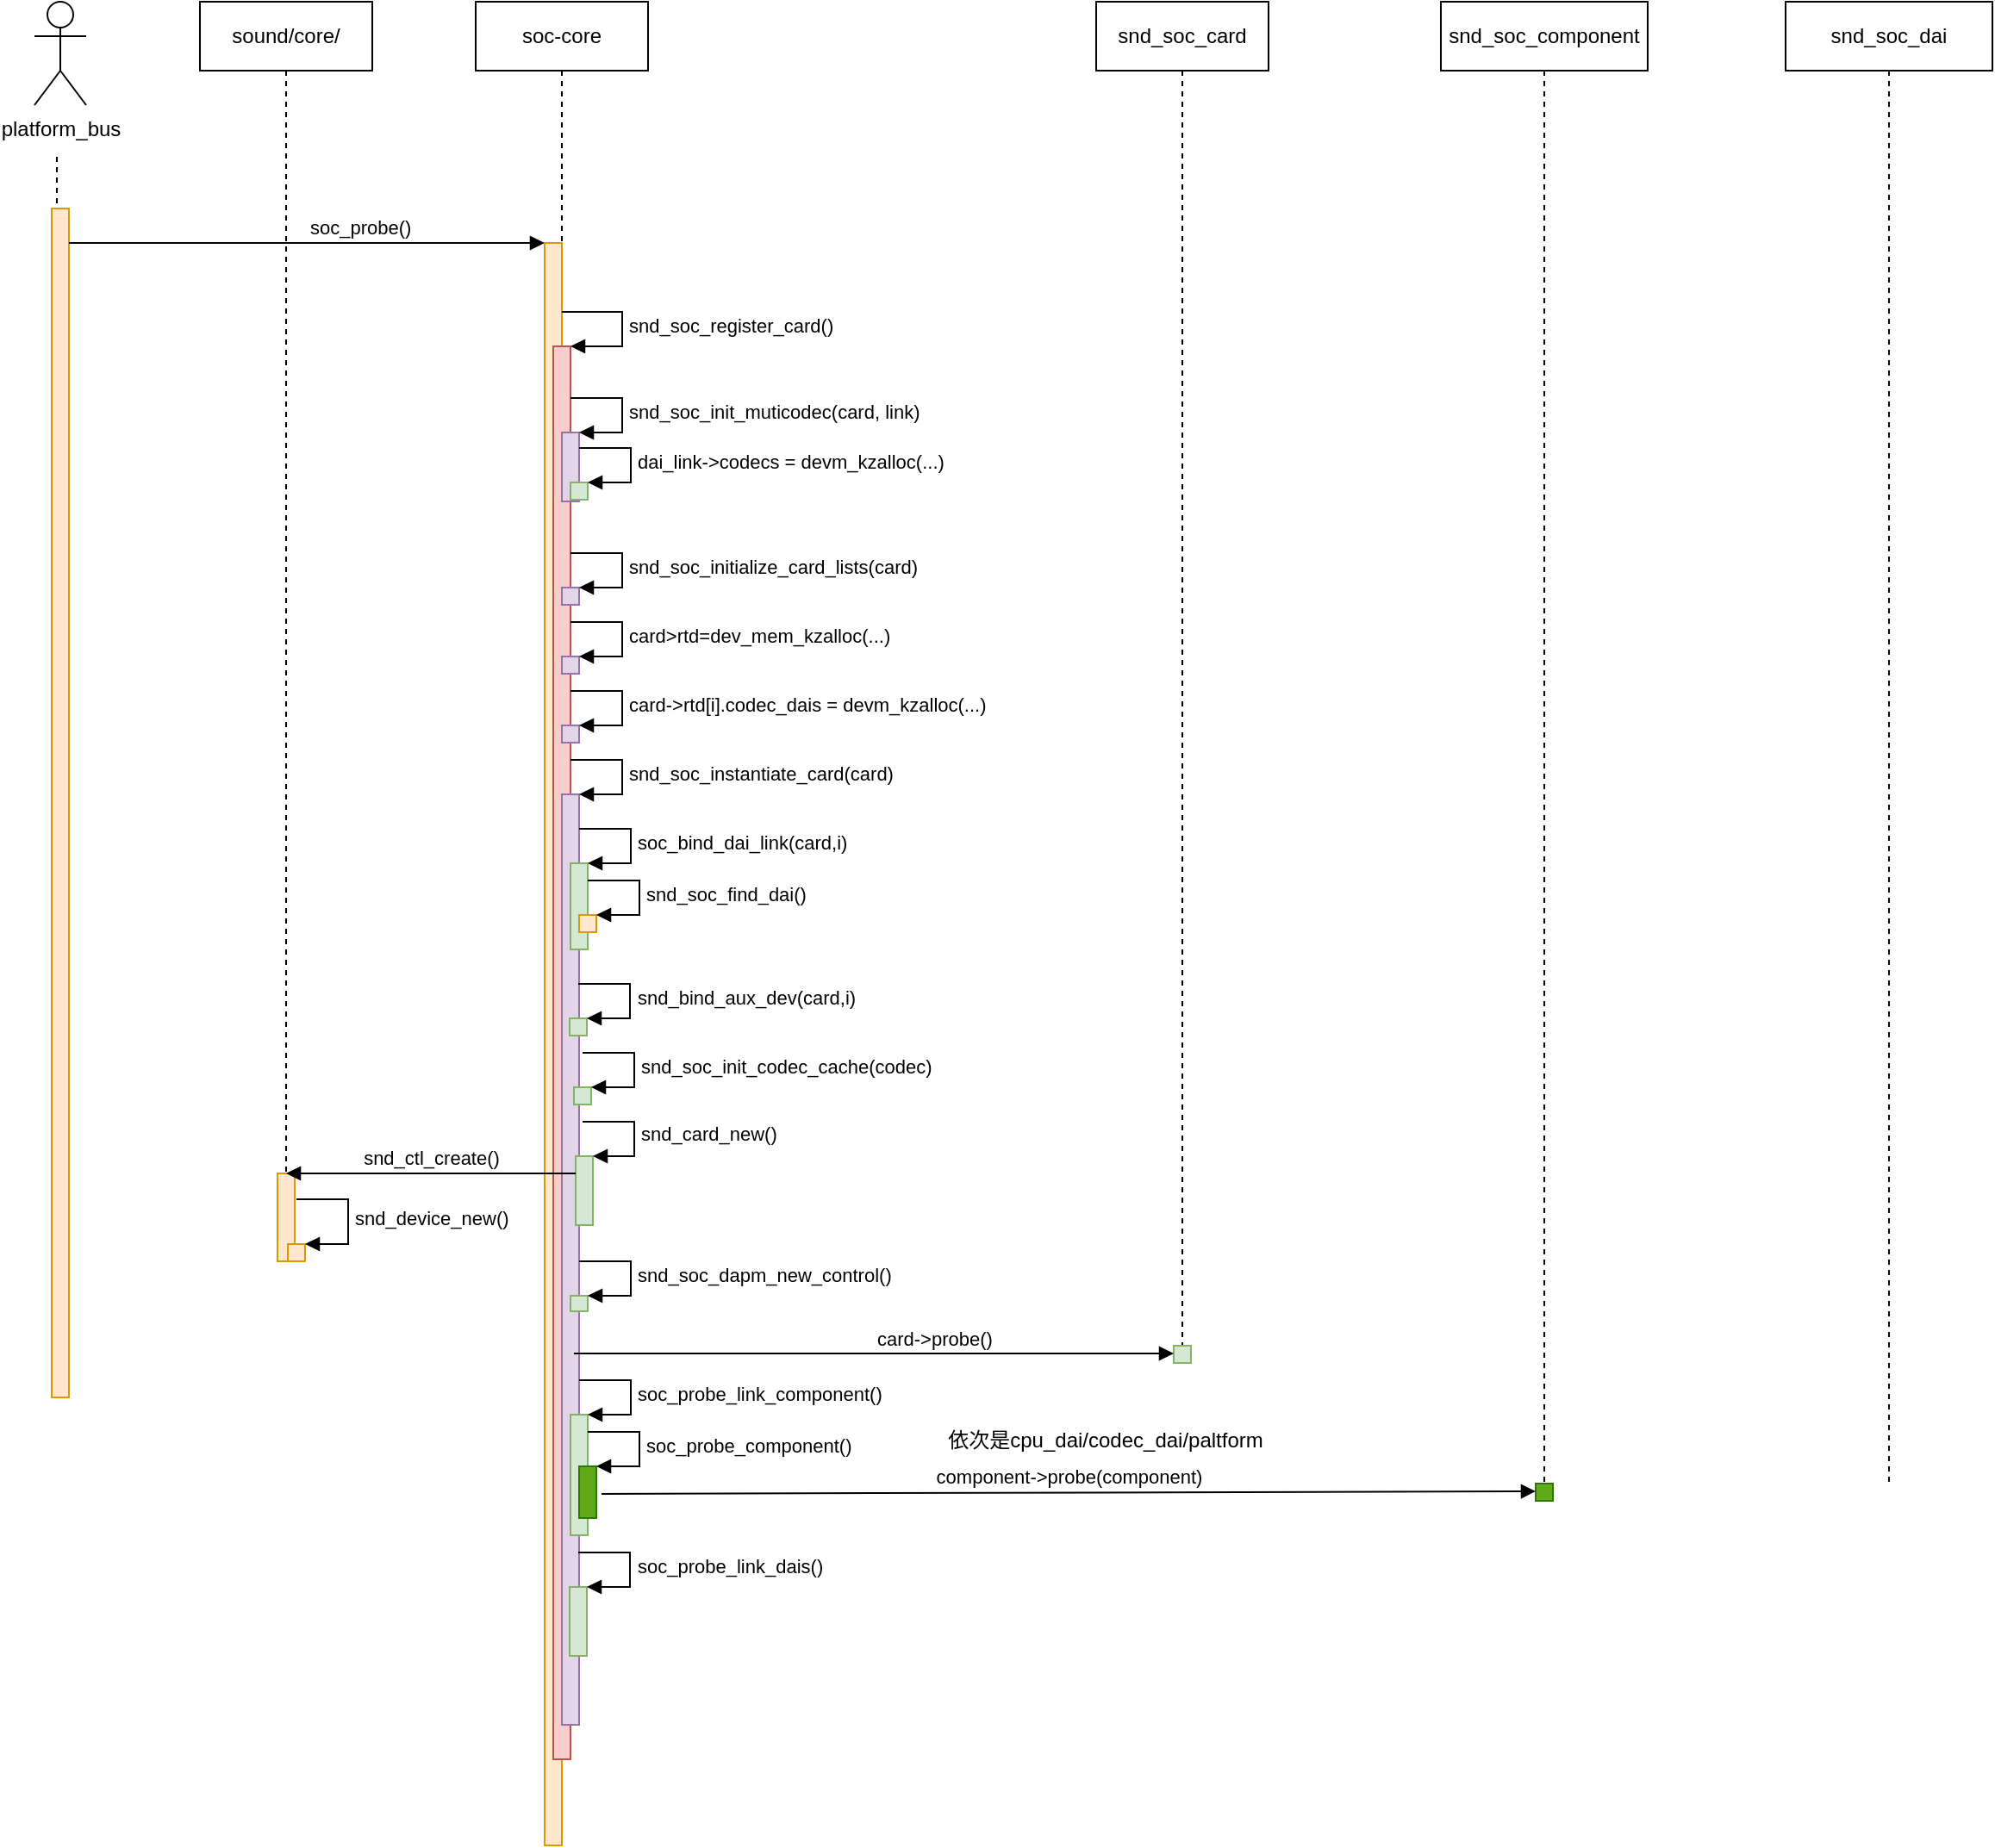 <mxfile version="20.4.2" type="github">
  <diagram id="NXhFafC3pkW00RlGWNQT" name="第 1 页">
    <mxGraphModel dx="1422" dy="800" grid="1" gridSize="10" guides="1" tooltips="1" connect="1" arrows="1" fold="1" page="1" pageScale="1" pageWidth="1654" pageHeight="1169" math="0" shadow="0">
      <root>
        <mxCell id="0" />
        <mxCell id="1" parent="0" />
        <mxCell id="oarNNeKdy15qIypyYPPy-64" value="" style="html=1;points=[];perimeter=orthogonalPerimeter;fillColor=#ffe6cc;strokeColor=#d79b00;" vertex="1" parent="1">
          <mxGeometry x="285" y="720" width="10" height="51" as="geometry" />
        </mxCell>
        <mxCell id="oarNNeKdy15qIypyYPPy-2" value="" style="html=1;points=[];perimeter=orthogonalPerimeter;fillColor=#ffe6cc;strokeColor=#d79b00;" vertex="1" parent="1">
          <mxGeometry x="154" y="160" width="10" height="690" as="geometry" />
        </mxCell>
        <mxCell id="oarNNeKdy15qIypyYPPy-18" value="sound/core/" style="shape=umlLifeline;perimeter=lifelinePerimeter;whiteSpace=wrap;html=1;container=1;collapsible=0;recursiveResize=0;outlineConnect=0;" vertex="1" parent="1">
          <mxGeometry x="240" y="40" width="100" height="680" as="geometry" />
        </mxCell>
        <mxCell id="oarNNeKdy15qIypyYPPy-23" value="platform_bus" style="shape=umlActor;verticalLabelPosition=bottom;verticalAlign=top;html=1;" vertex="1" parent="1">
          <mxGeometry x="144" y="40" width="30" height="60" as="geometry" />
        </mxCell>
        <mxCell id="oarNNeKdy15qIypyYPPy-24" value="" style="line;strokeWidth=1;fillColor=none;align=left;verticalAlign=middle;spacingTop=-1;spacingLeft=3;spacingRight=3;rotatable=0;labelPosition=right;points=[];portConstraint=eastwest;strokeColor=inherit;dashed=1;direction=south;" vertex="1" parent="1">
          <mxGeometry x="153" y="130" width="8" height="30" as="geometry" />
        </mxCell>
        <mxCell id="oarNNeKdy15qIypyYPPy-26" value="soc_probe()" style="html=1;verticalAlign=bottom;endArrow=block;rounded=0;align=left;" edge="1" parent="1">
          <mxGeometry width="80" relative="1" as="geometry">
            <mxPoint x="164" y="180" as="sourcePoint" />
            <mxPoint x="440" y="180" as="targetPoint" />
          </mxGeometry>
        </mxCell>
        <mxCell id="oarNNeKdy15qIypyYPPy-27" value="" style="html=1;points=[];perimeter=orthogonalPerimeter;fillColor=#ffe6cc;strokeColor=#d79b00;" vertex="1" parent="1">
          <mxGeometry x="440" y="180" width="10" height="930" as="geometry" />
        </mxCell>
        <mxCell id="oarNNeKdy15qIypyYPPy-28" value="soc-core" style="shape=umlLifeline;perimeter=lifelinePerimeter;whiteSpace=wrap;html=1;container=1;collapsible=0;recursiveResize=0;outlineConnect=0;" vertex="1" parent="1">
          <mxGeometry x="400" y="40" width="100" height="140" as="geometry" />
        </mxCell>
        <mxCell id="oarNNeKdy15qIypyYPPy-29" value="" style="html=1;points=[];perimeter=orthogonalPerimeter;fillColor=#f8cecc;strokeColor=#b85450;" vertex="1" parent="1">
          <mxGeometry x="445" y="240" width="10" height="820" as="geometry" />
        </mxCell>
        <mxCell id="oarNNeKdy15qIypyYPPy-30" value="snd_soc_register_card()" style="edgeStyle=orthogonalEdgeStyle;html=1;align=left;spacingLeft=2;endArrow=block;rounded=0;entryX=1;entryY=0;" edge="1" target="oarNNeKdy15qIypyYPPy-29" parent="1">
          <mxGeometry relative="1" as="geometry">
            <mxPoint x="450" y="220" as="sourcePoint" />
            <Array as="points">
              <mxPoint x="485" y="220" />
              <mxPoint x="485" y="240" />
            </Array>
          </mxGeometry>
        </mxCell>
        <mxCell id="oarNNeKdy15qIypyYPPy-31" value="" style="html=1;points=[];perimeter=orthogonalPerimeter;fillColor=#e1d5e7;strokeColor=#9673a6;" vertex="1" parent="1">
          <mxGeometry x="450" y="290" width="10" height="40" as="geometry" />
        </mxCell>
        <mxCell id="oarNNeKdy15qIypyYPPy-32" value="snd_soc_init_muticodec(card, link)" style="edgeStyle=orthogonalEdgeStyle;html=1;align=left;spacingLeft=2;endArrow=block;rounded=0;entryX=1;entryY=0;" edge="1" target="oarNNeKdy15qIypyYPPy-31" parent="1">
          <mxGeometry relative="1" as="geometry">
            <mxPoint x="455" y="270" as="sourcePoint" />
            <Array as="points">
              <mxPoint x="485" y="270" />
            </Array>
          </mxGeometry>
        </mxCell>
        <mxCell id="oarNNeKdy15qIypyYPPy-34" value="" style="html=1;points=[];perimeter=orthogonalPerimeter;fillColor=#d5e8d4;strokeColor=#82b366;" vertex="1" parent="1">
          <mxGeometry x="455" y="319" width="10" height="10" as="geometry" />
        </mxCell>
        <mxCell id="oarNNeKdy15qIypyYPPy-35" value="dai_link-&amp;gt;codecs = devm_kzalloc(...)" style="edgeStyle=orthogonalEdgeStyle;html=1;align=left;spacingLeft=2;endArrow=block;rounded=0;entryX=1;entryY=0;" edge="1" target="oarNNeKdy15qIypyYPPy-34" parent="1">
          <mxGeometry relative="1" as="geometry">
            <mxPoint x="460" y="299" as="sourcePoint" />
            <Array as="points">
              <mxPoint x="490" y="299" />
            </Array>
          </mxGeometry>
        </mxCell>
        <mxCell id="oarNNeKdy15qIypyYPPy-40" value="" style="html=1;points=[];perimeter=orthogonalPerimeter;fillColor=#e1d5e7;strokeColor=#9673a6;" vertex="1" parent="1">
          <mxGeometry x="450" y="380" width="10" height="10" as="geometry" />
        </mxCell>
        <mxCell id="oarNNeKdy15qIypyYPPy-41" value="snd_soc_initialize_card_lists(card)" style="edgeStyle=orthogonalEdgeStyle;html=1;align=left;spacingLeft=2;endArrow=block;rounded=0;entryX=1;entryY=0;" edge="1" target="oarNNeKdy15qIypyYPPy-40" parent="1">
          <mxGeometry relative="1" as="geometry">
            <mxPoint x="455" y="360" as="sourcePoint" />
            <Array as="points">
              <mxPoint x="485" y="360" />
            </Array>
          </mxGeometry>
        </mxCell>
        <mxCell id="oarNNeKdy15qIypyYPPy-42" value="" style="html=1;points=[];perimeter=orthogonalPerimeter;fillColor=#e1d5e7;strokeColor=#9673a6;" vertex="1" parent="1">
          <mxGeometry x="450" y="420" width="10" height="10" as="geometry" />
        </mxCell>
        <mxCell id="oarNNeKdy15qIypyYPPy-43" value="card&amp;gt;rtd=dev_mem_kzalloc(...)" style="edgeStyle=orthogonalEdgeStyle;html=1;align=left;spacingLeft=2;endArrow=block;rounded=0;entryX=1;entryY=0;" edge="1" target="oarNNeKdy15qIypyYPPy-42" parent="1">
          <mxGeometry relative="1" as="geometry">
            <mxPoint x="455" y="400" as="sourcePoint" />
            <Array as="points">
              <mxPoint x="485" y="400" />
            </Array>
          </mxGeometry>
        </mxCell>
        <mxCell id="oarNNeKdy15qIypyYPPy-44" value="" style="html=1;points=[];perimeter=orthogonalPerimeter;fillColor=#e1d5e7;strokeColor=#9673a6;" vertex="1" parent="1">
          <mxGeometry x="450" y="460" width="10" height="10" as="geometry" />
        </mxCell>
        <mxCell id="oarNNeKdy15qIypyYPPy-45" value="card-&amp;gt;rtd[i].codec_dais = devm_kzalloc(...)" style="edgeStyle=orthogonalEdgeStyle;html=1;align=left;spacingLeft=2;endArrow=block;rounded=0;entryX=1;entryY=0;" edge="1" target="oarNNeKdy15qIypyYPPy-44" parent="1">
          <mxGeometry relative="1" as="geometry">
            <mxPoint x="455" y="440" as="sourcePoint" />
            <Array as="points">
              <mxPoint x="485" y="440" />
            </Array>
          </mxGeometry>
        </mxCell>
        <mxCell id="oarNNeKdy15qIypyYPPy-46" value="" style="html=1;points=[];perimeter=orthogonalPerimeter;fillColor=#e1d5e7;strokeColor=#9673a6;" vertex="1" parent="1">
          <mxGeometry x="450" y="500" width="10" height="540" as="geometry" />
        </mxCell>
        <mxCell id="oarNNeKdy15qIypyYPPy-47" value="snd_soc_instantiate_card(card)" style="edgeStyle=orthogonalEdgeStyle;html=1;align=left;spacingLeft=2;endArrow=block;rounded=0;entryX=1;entryY=0;" edge="1" target="oarNNeKdy15qIypyYPPy-46" parent="1">
          <mxGeometry relative="1" as="geometry">
            <mxPoint x="455" y="480" as="sourcePoint" />
            <Array as="points">
              <mxPoint x="485" y="480" />
            </Array>
          </mxGeometry>
        </mxCell>
        <mxCell id="oarNNeKdy15qIypyYPPy-48" value="" style="html=1;points=[];perimeter=orthogonalPerimeter;fillColor=#d5e8d4;strokeColor=#82b366;" vertex="1" parent="1">
          <mxGeometry x="455" y="540" width="10" height="50" as="geometry" />
        </mxCell>
        <mxCell id="oarNNeKdy15qIypyYPPy-49" value="soc_bind_dai_link(card,i)" style="edgeStyle=orthogonalEdgeStyle;html=1;align=left;spacingLeft=2;endArrow=block;rounded=0;entryX=1;entryY=0;" edge="1" target="oarNNeKdy15qIypyYPPy-48" parent="1">
          <mxGeometry relative="1" as="geometry">
            <mxPoint x="460" y="520" as="sourcePoint" />
            <Array as="points">
              <mxPoint x="490" y="520" />
            </Array>
          </mxGeometry>
        </mxCell>
        <mxCell id="oarNNeKdy15qIypyYPPy-50" value="" style="html=1;points=[];perimeter=orthogonalPerimeter;fillColor=#ffe6cc;strokeColor=#d79b00;" vertex="1" parent="1">
          <mxGeometry x="460" y="570" width="10" height="10" as="geometry" />
        </mxCell>
        <mxCell id="oarNNeKdy15qIypyYPPy-51" value="snd_soc_find_dai()" style="edgeStyle=orthogonalEdgeStyle;html=1;align=left;spacingLeft=2;endArrow=block;rounded=0;entryX=1;entryY=0;" edge="1" target="oarNNeKdy15qIypyYPPy-50" parent="1">
          <mxGeometry relative="1" as="geometry">
            <mxPoint x="465" y="550" as="sourcePoint" />
            <Array as="points">
              <mxPoint x="495" y="550" />
            </Array>
          </mxGeometry>
        </mxCell>
        <mxCell id="oarNNeKdy15qIypyYPPy-56" value="" style="html=1;points=[];perimeter=orthogonalPerimeter;fillColor=#d5e8d4;strokeColor=#82b366;" vertex="1" parent="1">
          <mxGeometry x="454.5" y="630" width="10" height="10" as="geometry" />
        </mxCell>
        <mxCell id="oarNNeKdy15qIypyYPPy-57" value="snd_bind_aux_dev(card,i)" style="edgeStyle=orthogonalEdgeStyle;html=1;align=left;spacingLeft=2;endArrow=block;rounded=0;entryX=1;entryY=0;" edge="1" target="oarNNeKdy15qIypyYPPy-56" parent="1">
          <mxGeometry relative="1" as="geometry">
            <mxPoint x="459.5" y="610" as="sourcePoint" />
            <Array as="points">
              <mxPoint x="489.5" y="610" />
            </Array>
          </mxGeometry>
        </mxCell>
        <mxCell id="oarNNeKdy15qIypyYPPy-58" value="" style="html=1;points=[];perimeter=orthogonalPerimeter;fillColor=#d5e8d4;strokeColor=#82b366;" vertex="1" parent="1">
          <mxGeometry x="457" y="670" width="10" height="10" as="geometry" />
        </mxCell>
        <mxCell id="oarNNeKdy15qIypyYPPy-59" value="snd_soc_init_codec_cache(codec)" style="edgeStyle=orthogonalEdgeStyle;html=1;align=left;spacingLeft=2;endArrow=block;rounded=0;entryX=1;entryY=0;" edge="1" target="oarNNeKdy15qIypyYPPy-58" parent="1">
          <mxGeometry relative="1" as="geometry">
            <mxPoint x="462" y="650" as="sourcePoint" />
            <Array as="points">
              <mxPoint x="492" y="650" />
            </Array>
          </mxGeometry>
        </mxCell>
        <mxCell id="oarNNeKdy15qIypyYPPy-60" value="" style="html=1;points=[];perimeter=orthogonalPerimeter;fillColor=#d5e8d4;strokeColor=#82b366;" vertex="1" parent="1">
          <mxGeometry x="458" y="710" width="10" height="40" as="geometry" />
        </mxCell>
        <mxCell id="oarNNeKdy15qIypyYPPy-61" value="snd_card_new()" style="edgeStyle=orthogonalEdgeStyle;html=1;align=left;spacingLeft=2;endArrow=block;rounded=0;entryX=1;entryY=0;" edge="1" target="oarNNeKdy15qIypyYPPy-60" parent="1">
          <mxGeometry relative="1" as="geometry">
            <mxPoint x="462" y="690" as="sourcePoint" />
            <Array as="points">
              <mxPoint x="492" y="690" />
            </Array>
          </mxGeometry>
        </mxCell>
        <mxCell id="oarNNeKdy15qIypyYPPy-72" value="" style="html=1;points=[];perimeter=orthogonalPerimeter;fillColor=#ffe6cc;strokeColor=#d79b00;" vertex="1" parent="1">
          <mxGeometry x="291" y="761" width="10" height="10" as="geometry" />
        </mxCell>
        <mxCell id="oarNNeKdy15qIypyYPPy-73" value="snd_device_new()" style="edgeStyle=orthogonalEdgeStyle;html=1;align=left;spacingLeft=2;endArrow=block;rounded=0;entryX=1;entryY=0;" edge="1" target="oarNNeKdy15qIypyYPPy-72" parent="1">
          <mxGeometry relative="1" as="geometry">
            <mxPoint x="296" y="735" as="sourcePoint" />
            <Array as="points">
              <mxPoint x="326" y="735" />
            </Array>
          </mxGeometry>
        </mxCell>
        <mxCell id="oarNNeKdy15qIypyYPPy-74" value="snd_ctl_create()" style="html=1;verticalAlign=bottom;endArrow=block;rounded=0;" edge="1" parent="1" source="oarNNeKdy15qIypyYPPy-60" target="oarNNeKdy15qIypyYPPy-18">
          <mxGeometry width="80" relative="1" as="geometry">
            <mxPoint x="410" y="720" as="sourcePoint" />
            <mxPoint x="330" y="720" as="targetPoint" />
          </mxGeometry>
        </mxCell>
        <mxCell id="oarNNeKdy15qIypyYPPy-75" value="snd_soc_card" style="shape=umlLifeline;perimeter=lifelinePerimeter;whiteSpace=wrap;html=1;container=1;collapsible=0;recursiveResize=0;outlineConnect=0;" vertex="1" parent="1">
          <mxGeometry x="760" y="40" width="100" height="780" as="geometry" />
        </mxCell>
        <mxCell id="oarNNeKdy15qIypyYPPy-76" value="" style="html=1;points=[];perimeter=orthogonalPerimeter;fillColor=#d5e8d4;strokeColor=#82b366;" vertex="1" parent="1">
          <mxGeometry x="455" y="791" width="10" height="9" as="geometry" />
        </mxCell>
        <mxCell id="oarNNeKdy15qIypyYPPy-77" value="snd_soc_dapm_new_control()" style="edgeStyle=orthogonalEdgeStyle;html=1;align=left;spacingLeft=2;endArrow=block;rounded=0;entryX=1;entryY=0;" edge="1" target="oarNNeKdy15qIypyYPPy-76" parent="1">
          <mxGeometry relative="1" as="geometry">
            <mxPoint x="460" y="771" as="sourcePoint" />
            <Array as="points">
              <mxPoint x="490" y="771" />
            </Array>
          </mxGeometry>
        </mxCell>
        <mxCell id="oarNNeKdy15qIypyYPPy-80" value="" style="html=1;points=[];perimeter=orthogonalPerimeter;fillColor=#d5e8d4;strokeColor=#82b366;" vertex="1" parent="1">
          <mxGeometry x="805" y="820" width="10" height="10" as="geometry" />
        </mxCell>
        <mxCell id="oarNNeKdy15qIypyYPPy-81" value="card-&amp;gt;probe()" style="html=1;verticalAlign=bottom;endArrow=block;rounded=0;align=left;" edge="1" parent="1" target="oarNNeKdy15qIypyYPPy-80">
          <mxGeometry width="80" relative="1" as="geometry">
            <mxPoint x="457" y="824.5" as="sourcePoint" />
            <mxPoint x="537" y="824.5" as="targetPoint" />
          </mxGeometry>
        </mxCell>
        <mxCell id="oarNNeKdy15qIypyYPPy-82" value="" style="html=1;points=[];perimeter=orthogonalPerimeter;fillColor=#d5e8d4;strokeColor=#82b366;" vertex="1" parent="1">
          <mxGeometry x="455" y="860" width="10" height="70" as="geometry" />
        </mxCell>
        <mxCell id="oarNNeKdy15qIypyYPPy-83" value="soc_probe_link_component()" style="edgeStyle=orthogonalEdgeStyle;html=1;align=left;spacingLeft=2;endArrow=block;rounded=0;entryX=1;entryY=0;" edge="1" target="oarNNeKdy15qIypyYPPy-82" parent="1">
          <mxGeometry relative="1" as="geometry">
            <mxPoint x="460" y="840" as="sourcePoint" />
            <Array as="points">
              <mxPoint x="490" y="840" />
            </Array>
          </mxGeometry>
        </mxCell>
        <mxCell id="oarNNeKdy15qIypyYPPy-84" value="" style="html=1;points=[];perimeter=orthogonalPerimeter;fillColor=#60a917;strokeColor=#2D7600;fontColor=#ffffff;" vertex="1" parent="1">
          <mxGeometry x="460" y="890" width="10" height="30" as="geometry" />
        </mxCell>
        <mxCell id="oarNNeKdy15qIypyYPPy-85" value="soc_probe_component()" style="edgeStyle=orthogonalEdgeStyle;html=1;align=left;spacingLeft=2;endArrow=block;rounded=0;entryX=1;entryY=0;" edge="1" target="oarNNeKdy15qIypyYPPy-84" parent="1">
          <mxGeometry relative="1" as="geometry">
            <mxPoint x="465" y="870" as="sourcePoint" />
            <Array as="points">
              <mxPoint x="495" y="870" />
            </Array>
          </mxGeometry>
        </mxCell>
        <mxCell id="oarNNeKdy15qIypyYPPy-88" value="snd_soc_component" style="shape=umlLifeline;perimeter=lifelinePerimeter;whiteSpace=wrap;html=1;container=1;collapsible=0;recursiveResize=0;outlineConnect=0;" vertex="1" parent="1">
          <mxGeometry x="960" y="40" width="120" height="860" as="geometry" />
        </mxCell>
        <mxCell id="oarNNeKdy15qIypyYPPy-89" value="" style="html=1;points=[];perimeter=orthogonalPerimeter;fillColor=#60a917;fontColor=#ffffff;strokeColor=#2D7600;" vertex="1" parent="1">
          <mxGeometry x="1015" y="900" width="10" height="10" as="geometry" />
        </mxCell>
        <mxCell id="oarNNeKdy15qIypyYPPy-90" value="component-&amp;gt;probe(component)" style="html=1;verticalAlign=bottom;endArrow=block;rounded=0;exitX=1.3;exitY=0.533;exitDx=0;exitDy=0;exitPerimeter=0;" edge="1" parent="1" source="oarNNeKdy15qIypyYPPy-84">
          <mxGeometry width="80" relative="1" as="geometry">
            <mxPoint x="935" y="904.5" as="sourcePoint" />
            <mxPoint x="1015" y="904.5" as="targetPoint" />
          </mxGeometry>
        </mxCell>
        <mxCell id="oarNNeKdy15qIypyYPPy-92" value="依次是cpu_dai/codec_dai/paltform" style="text;html=1;align=center;verticalAlign=middle;resizable=0;points=[];autosize=1;strokeColor=none;fillColor=none;" vertex="1" parent="1">
          <mxGeometry x="660" y="860" width="210" height="30" as="geometry" />
        </mxCell>
        <mxCell id="oarNNeKdy15qIypyYPPy-93" value="" style="html=1;points=[];perimeter=orthogonalPerimeter;fillColor=#d5e8d4;strokeColor=#82b366;" vertex="1" parent="1">
          <mxGeometry x="454.5" y="960" width="10" height="40" as="geometry" />
        </mxCell>
        <mxCell id="oarNNeKdy15qIypyYPPy-94" value="soc_probe_link_dais()" style="edgeStyle=orthogonalEdgeStyle;html=1;align=left;spacingLeft=2;endArrow=block;rounded=0;entryX=1;entryY=0;" edge="1" target="oarNNeKdy15qIypyYPPy-93" parent="1">
          <mxGeometry relative="1" as="geometry">
            <mxPoint x="459.5" y="940" as="sourcePoint" />
            <Array as="points">
              <mxPoint x="489.5" y="940" />
            </Array>
          </mxGeometry>
        </mxCell>
        <mxCell id="oarNNeKdy15qIypyYPPy-95" value="snd_soc_dai" style="shape=umlLifeline;perimeter=lifelinePerimeter;whiteSpace=wrap;html=1;container=1;collapsible=0;recursiveResize=0;outlineConnect=0;" vertex="1" parent="1">
          <mxGeometry x="1160" y="40" width="120" height="860" as="geometry" />
        </mxCell>
      </root>
    </mxGraphModel>
  </diagram>
</mxfile>
